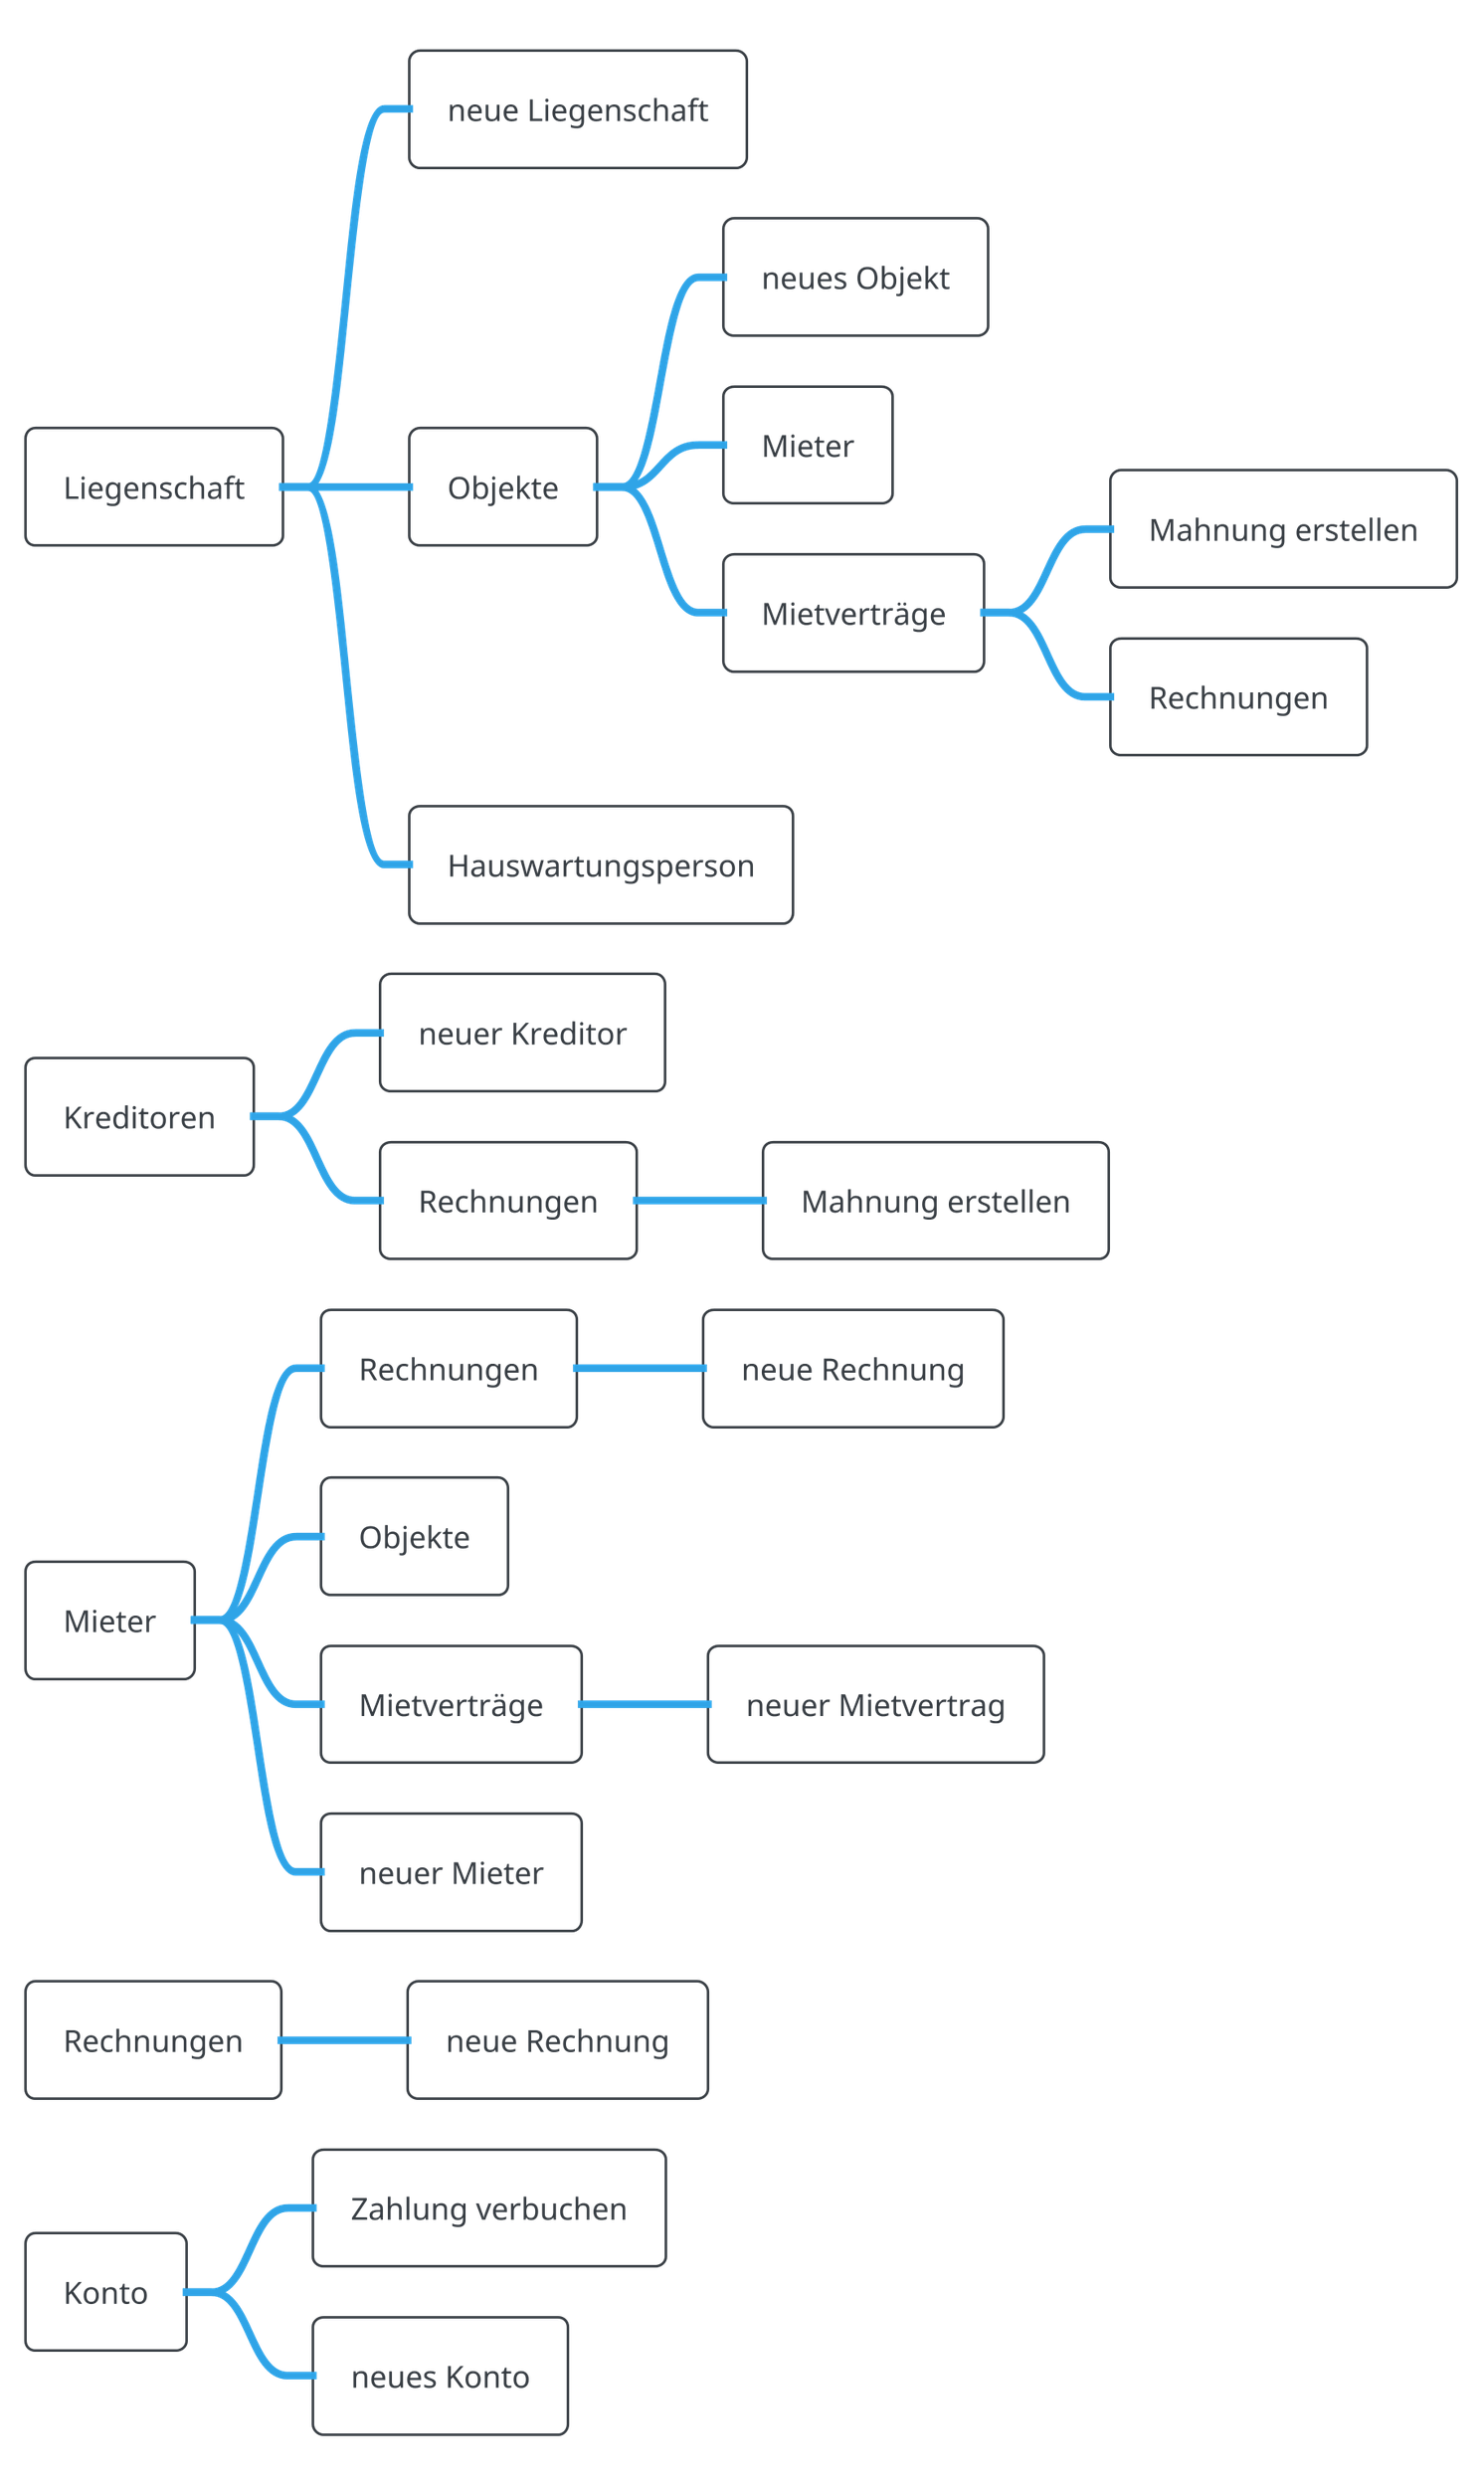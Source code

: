 @startmindmap GuiMindMap
!theme cerulean-outline
skinparam dpi 300
* Liegenschaft
** neue Liegenschaft
** Objekte
*** neues Objekt
*** Mieter
*** Mietverträge
**** Mahnung erstellen
**** Rechnungen
** Hauswartungsperson

* Kreditoren
** neuer Kreditor
** Rechnungen
*** Mahnung erstellen

* Mieter
** Rechnungen
*** neue Rechnung
** Objekte
** Mietverträge
*** neuer Mietvertrag
** neuer Mieter

* Rechnungen
** neue Rechnung
* Konto
** Zahlung verbuchen
** neues Konto
@endmindmap